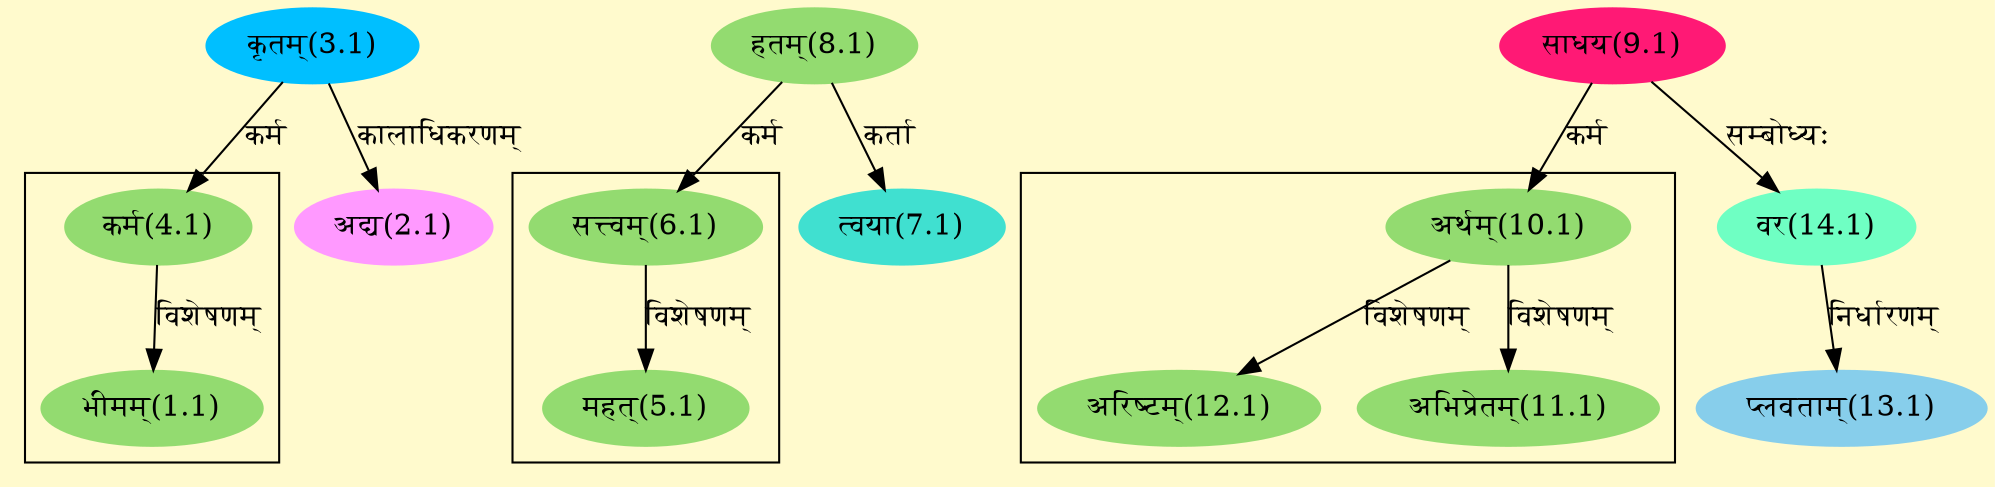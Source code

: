 digraph G{
rankdir=BT;
 compound=true;
 bgcolor="lemonchiffon1";

subgraph cluster_1{
Node1_1 [style=filled, color="#93DB70" label = "भीमम्(1.1)"]
Node4_1 [style=filled, color="#93DB70" label = "कर्म(4.1)"]

}

subgraph cluster_2{
Node5_1 [style=filled, color="#93DB70" label = "महत्(5.1)"]
Node6_1 [style=filled, color="#93DB70" label = "सत्त्वम्(6.1)"]

}

subgraph cluster_3{
Node11_1 [style=filled, color="#93DB70" label = "अभिप्रेतम्(11.1)"]
Node10_1 [style=filled, color="#93DB70" label = "अर्थम्(10.1)"]
Node12_1 [style=filled, color="#93DB70" label = "अरिष्टम्(12.1)"]

}
Node2_1 [style=filled, color="#FF99FF" label = "अद्य(2.1)"]
Node3_1 [style=filled, color="#00BFFF" label = "कृतम्(3.1)"]
Node4_1 [style=filled, color="#93DB70" label = "कर्म(4.1)"]
Node6_1 [style=filled, color="#93DB70" label = "सत्त्वम्(6.1)"]
Node8_1 [style=filled, color="#93DB70" label = "हतम्(8.1)"]
Node7_1 [style=filled, color="#40E0D0" label = "त्वया(7.1)"]
Node9_1 [style=filled, color="#FF1975" label = "साधय(9.1)"]
Node [style=filled, color="" label = "()"]
Node10_1 [style=filled, color="#93DB70" label = "अर्थम्(10.1)"]
Node13_1 [style=filled, color="#87CEEB" label = "प्लवताम्(13.1)"]
Node14_1 [style=filled, color="#6FFFC3" label = "वर(14.1)"]
/* Start of Relations section */

Node1_1 -> Node4_1 [  label="विशेषणम्"  dir="back" ]
Node2_1 -> Node3_1 [  label="कालाधिकरणम्"  dir="back" ]
Node4_1 -> Node3_1 [  label="कर्म"  dir="back" ]
Node5_1 -> Node6_1 [  label="विशेषणम्"  dir="back" ]
Node6_1 -> Node8_1 [  label="कर्म"  dir="back" ]
Node7_1 -> Node8_1 [  label="कर्ता"  dir="back" ]
Node10_1 -> Node9_1 [  label="कर्म"  dir="back" ]
Node11_1 -> Node10_1 [  label="विशेषणम्"  dir="back" ]
Node12_1 -> Node10_1 [  label="विशेषणम्"  dir="back" ]
Node13_1 -> Node14_1 [  label="निर्धारणम्"  dir="back" ]
Node14_1 -> Node9_1 [  label="सम्बोध्यः"  dir="back" ]
}
